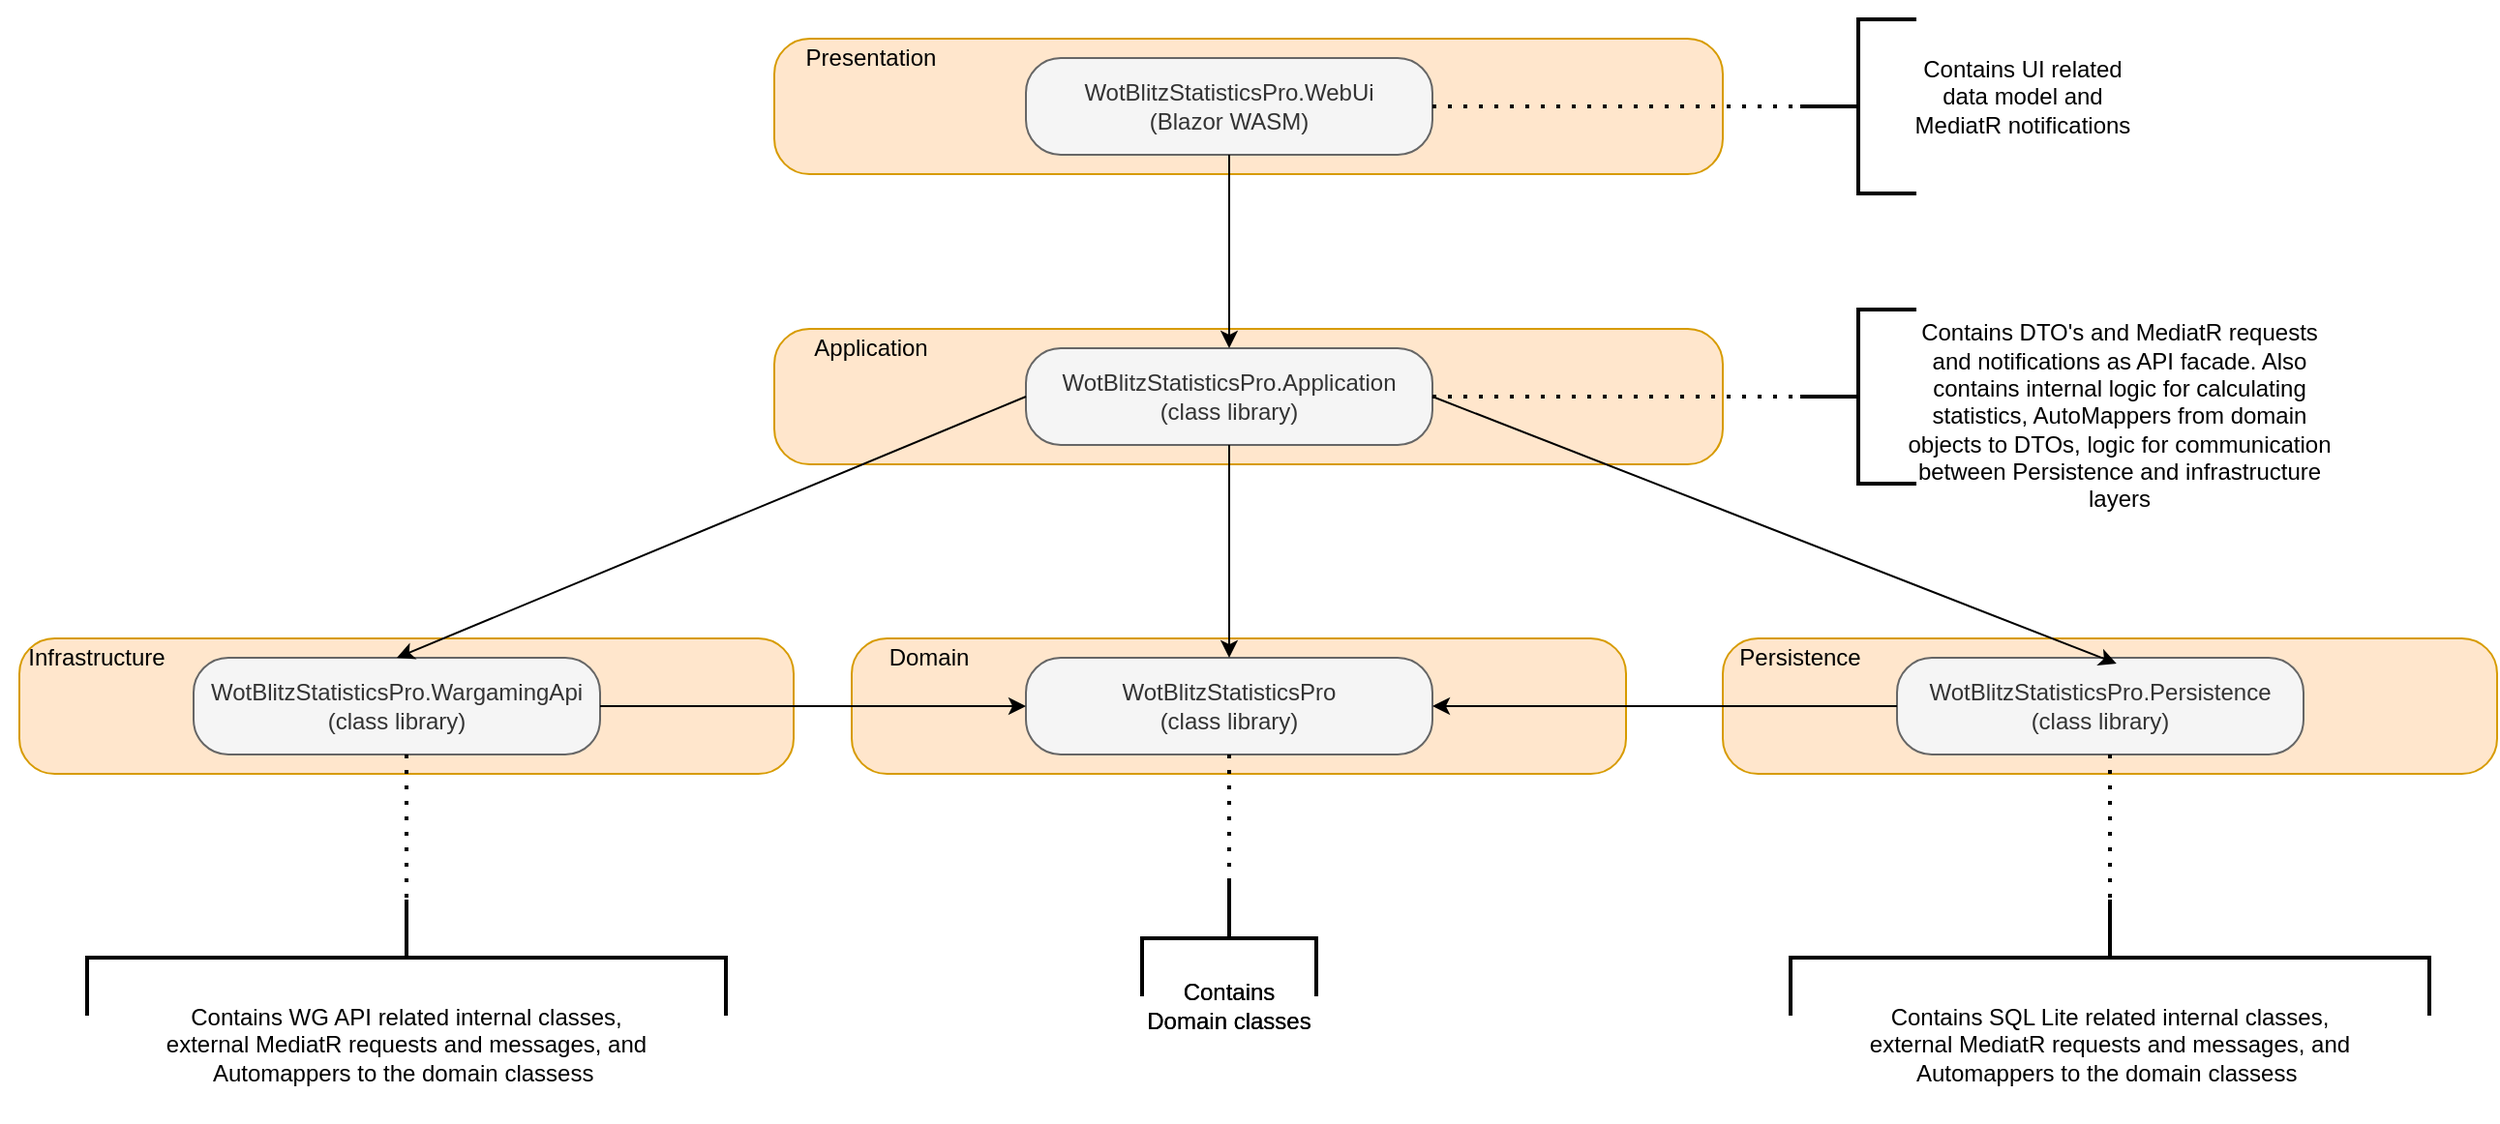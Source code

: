 <mxfile version="13.7.9" type="device"><diagram id="VAZO0qccB--j77d1lU18" name="Page-1"><mxGraphModel dx="2258" dy="810" grid="1" gridSize="10" guides="1" tooltips="1" connect="1" arrows="1" fold="1" page="1" pageScale="1" pageWidth="1169" pageHeight="827" math="0" shadow="0"><root><mxCell id="0"/><mxCell id="1" parent="0"/><mxCell id="L5obb66Y-benpJ1UXuw4-1" value="" style="rounded=1;whiteSpace=wrap;html=1;fillColor=#ffe6cc;strokeColor=#d79b00;arcSize=26;" vertex="1" parent="1"><mxGeometry x="240" y="80" width="490" height="70" as="geometry"/></mxCell><mxCell id="L5obb66Y-benpJ1UXuw4-2" value="Presentation" style="text;html=1;strokeColor=none;fillColor=none;align=center;verticalAlign=middle;whiteSpace=wrap;rounded=0;" vertex="1" parent="1"><mxGeometry x="240" y="80" width="100" height="20" as="geometry"/></mxCell><mxCell id="L5obb66Y-benpJ1UXuw4-3" value="WotBlitzStatisticsPro.WebUi &lt;br&gt;(Blazor WASM)" style="rounded=1;whiteSpace=wrap;html=1;arcSize=36;fillColor=#f5f5f5;strokeColor=#666666;fontColor=#333333;" vertex="1" parent="1"><mxGeometry x="370" y="90" width="210" height="50" as="geometry"/></mxCell><mxCell id="L5obb66Y-benpJ1UXuw4-4" value="" style="strokeWidth=2;html=1;shape=mxgraph.flowchart.annotation_2;align=left;labelPosition=right;pointerEvents=1;" vertex="1" parent="1"><mxGeometry x="770" y="70" width="60" height="90" as="geometry"/></mxCell><mxCell id="L5obb66Y-benpJ1UXuw4-5" value="" style="endArrow=none;dashed=1;html=1;dashPattern=1 3;strokeWidth=2;entryX=0;entryY=0.5;entryDx=0;entryDy=0;entryPerimeter=0;exitX=1;exitY=0.5;exitDx=0;exitDy=0;" edge="1" parent="1" source="L5obb66Y-benpJ1UXuw4-3" target="L5obb66Y-benpJ1UXuw4-4"><mxGeometry width="50" height="50" relative="1" as="geometry"><mxPoint x="540" y="330" as="sourcePoint"/><mxPoint x="590" y="280" as="targetPoint"/></mxGeometry></mxCell><mxCell id="L5obb66Y-benpJ1UXuw4-6" value="Contains UI related data model and MediatR notifications" style="text;html=1;strokeColor=none;fillColor=none;align=center;verticalAlign=middle;whiteSpace=wrap;rounded=0;" vertex="1" parent="1"><mxGeometry x="820" y="60" width="130" height="100" as="geometry"/></mxCell><mxCell id="L5obb66Y-benpJ1UXuw4-7" value="" style="rounded=1;whiteSpace=wrap;html=1;fillColor=#ffe6cc;strokeColor=#d79b00;arcSize=26;" vertex="1" parent="1"><mxGeometry x="240" y="230" width="490" height="70" as="geometry"/></mxCell><mxCell id="L5obb66Y-benpJ1UXuw4-8" value="Application" style="text;html=1;strokeColor=none;fillColor=none;align=center;verticalAlign=middle;whiteSpace=wrap;rounded=0;" vertex="1" parent="1"><mxGeometry x="240" y="230" width="100" height="20" as="geometry"/></mxCell><mxCell id="L5obb66Y-benpJ1UXuw4-9" value="WotBlitzStatisticsPro.Application&lt;br&gt;(class library)" style="rounded=1;whiteSpace=wrap;html=1;arcSize=36;fillColor=#f5f5f5;strokeColor=#666666;fontColor=#333333;" vertex="1" parent="1"><mxGeometry x="370" y="240" width="210" height="50" as="geometry"/></mxCell><mxCell id="L5obb66Y-benpJ1UXuw4-10" value="" style="strokeWidth=2;html=1;shape=mxgraph.flowchart.annotation_2;align=left;labelPosition=right;pointerEvents=1;" vertex="1" parent="1"><mxGeometry x="770" y="220" width="60" height="90" as="geometry"/></mxCell><mxCell id="L5obb66Y-benpJ1UXuw4-11" value="" style="endArrow=none;dashed=1;html=1;dashPattern=1 3;strokeWidth=2;entryX=0;entryY=0.5;entryDx=0;entryDy=0;entryPerimeter=0;exitX=1;exitY=0.5;exitDx=0;exitDy=0;" edge="1" parent="1" target="L5obb66Y-benpJ1UXuw4-10"><mxGeometry width="50" height="50" relative="1" as="geometry"><mxPoint x="580" y="265" as="sourcePoint"/><mxPoint x="590" y="430" as="targetPoint"/></mxGeometry></mxCell><mxCell id="L5obb66Y-benpJ1UXuw4-12" value="Contains DTO's and MediatR requests and notifications as API facade. Also contains internal logic for calculating statistics, AutoMappers from domain objects to DTOs, logic for communication between Persistence and infrastructure layers" style="text;html=1;strokeColor=none;fillColor=none;align=center;verticalAlign=middle;whiteSpace=wrap;rounded=0;" vertex="1" parent="1"><mxGeometry x="820" y="220" width="230" height="110" as="geometry"/></mxCell><mxCell id="L5obb66Y-benpJ1UXuw4-13" value="" style="endArrow=classic;html=1;" edge="1" parent="1" source="L5obb66Y-benpJ1UXuw4-3" target="L5obb66Y-benpJ1UXuw4-9"><mxGeometry width="50" height="50" relative="1" as="geometry"><mxPoint x="500" y="460" as="sourcePoint"/><mxPoint x="550" y="410" as="targetPoint"/></mxGeometry></mxCell><mxCell id="L5obb66Y-benpJ1UXuw4-14" value="" style="rounded=1;whiteSpace=wrap;html=1;fillColor=#ffe6cc;strokeColor=#d79b00;arcSize=26;" vertex="1" parent="1"><mxGeometry x="280" y="390" width="400" height="70" as="geometry"/></mxCell><mxCell id="L5obb66Y-benpJ1UXuw4-15" value="Domain" style="text;html=1;strokeColor=none;fillColor=none;align=center;verticalAlign=middle;whiteSpace=wrap;rounded=0;" vertex="1" parent="1"><mxGeometry x="270" y="390" width="100" height="20" as="geometry"/></mxCell><mxCell id="L5obb66Y-benpJ1UXuw4-16" value="WotBlitzStatisticsPro&lt;br&gt;(class library)" style="rounded=1;whiteSpace=wrap;html=1;arcSize=36;fillColor=#f5f5f5;strokeColor=#666666;fontColor=#333333;" vertex="1" parent="1"><mxGeometry x="370" y="400" width="210" height="50" as="geometry"/></mxCell><mxCell id="L5obb66Y-benpJ1UXuw4-17" value="" style="endArrow=classic;html=1;entryX=0.5;entryY=0;entryDx=0;entryDy=0;" edge="1" parent="1" source="L5obb66Y-benpJ1UXuw4-9" target="L5obb66Y-benpJ1UXuw4-16"><mxGeometry width="50" height="50" relative="1" as="geometry"><mxPoint x="474.5" y="300" as="sourcePoint"/><mxPoint x="475" y="410" as="targetPoint"/></mxGeometry></mxCell><mxCell id="L5obb66Y-benpJ1UXuw4-18" value="" style="strokeWidth=2;html=1;shape=mxgraph.flowchart.annotation_2;align=left;labelPosition=right;pointerEvents=1;rotation=90;" vertex="1" parent="1"><mxGeometry x="445" y="500" width="60" height="90" as="geometry"/></mxCell><mxCell id="L5obb66Y-benpJ1UXuw4-19" value="" style="endArrow=none;dashed=1;html=1;dashPattern=1 3;strokeWidth=2;entryX=0;entryY=0.5;entryDx=0;entryDy=0;entryPerimeter=0;exitX=0.5;exitY=1;exitDx=0;exitDy=0;" edge="1" parent="1" target="L5obb66Y-benpJ1UXuw4-18" source="L5obb66Y-benpJ1UXuw4-16"><mxGeometry width="50" height="50" relative="1" as="geometry"><mxPoint x="140" y="605" as="sourcePoint"/><mxPoint x="150" y="770" as="targetPoint"/></mxGeometry></mxCell><mxCell id="L5obb66Y-benpJ1UXuw4-20" value="Contains Domain classes" style="text;html=1;strokeColor=none;fillColor=none;align=center;verticalAlign=middle;whiteSpace=wrap;rounded=0;" vertex="1" parent="1"><mxGeometry x="430" y="540" width="90" height="80" as="geometry"/></mxCell><mxCell id="L5obb66Y-benpJ1UXuw4-21" value="" style="rounded=1;whiteSpace=wrap;html=1;fillColor=#ffe6cc;strokeColor=#d79b00;arcSize=26;" vertex="1" parent="1"><mxGeometry x="-150" y="390" width="400" height="70" as="geometry"/></mxCell><mxCell id="L5obb66Y-benpJ1UXuw4-22" value="Infrastructure" style="text;html=1;strokeColor=none;fillColor=none;align=center;verticalAlign=middle;whiteSpace=wrap;rounded=0;" vertex="1" parent="1"><mxGeometry x="-160" y="390" width="100" height="20" as="geometry"/></mxCell><mxCell id="L5obb66Y-benpJ1UXuw4-23" value="WotBlitzStatisticsPro.WargamingApi&lt;br&gt;(class library)" style="rounded=1;whiteSpace=wrap;html=1;arcSize=36;fillColor=#f5f5f5;strokeColor=#666666;fontColor=#333333;" vertex="1" parent="1"><mxGeometry x="-60" y="400" width="210" height="50" as="geometry"/></mxCell><mxCell id="L5obb66Y-benpJ1UXuw4-24" value="Contains Domain classes" style="text;html=1;strokeColor=none;fillColor=none;align=center;verticalAlign=middle;whiteSpace=wrap;rounded=0;" vertex="1" parent="1"><mxGeometry x="430" y="540" width="90" height="80" as="geometry"/></mxCell><mxCell id="L5obb66Y-benpJ1UXuw4-25" value="" style="strokeWidth=2;html=1;shape=mxgraph.flowchart.annotation_2;align=left;labelPosition=right;pointerEvents=1;rotation=90;" vertex="1" parent="1"><mxGeometry x="445" y="500" width="60" height="90" as="geometry"/></mxCell><mxCell id="L5obb66Y-benpJ1UXuw4-26" value="" style="endArrow=none;dashed=1;html=1;dashPattern=1 3;strokeWidth=2;entryX=0;entryY=0.5;entryDx=0;entryDy=0;entryPerimeter=0;" edge="1" parent="1"><mxGeometry width="50" height="50" relative="1" as="geometry"><mxPoint x="50" y="450" as="sourcePoint"/><mxPoint x="50" y="525" as="targetPoint"/></mxGeometry></mxCell><mxCell id="L5obb66Y-benpJ1UXuw4-27" value="Contains WG API related internal classes, external MediatR requests and messages, and Automappers to the domain classess&amp;nbsp;" style="text;html=1;strokeColor=none;fillColor=none;align=center;verticalAlign=middle;whiteSpace=wrap;rounded=0;" vertex="1" parent="1"><mxGeometry x="-80" y="560" width="260" height="80" as="geometry"/></mxCell><mxCell id="L5obb66Y-benpJ1UXuw4-28" value="" style="strokeWidth=2;html=1;shape=mxgraph.flowchart.annotation_2;align=left;labelPosition=right;pointerEvents=1;rotation=90;" vertex="1" parent="1"><mxGeometry x="20" y="390" width="60" height="330" as="geometry"/></mxCell><mxCell id="L5obb66Y-benpJ1UXuw4-29" value="" style="rounded=1;whiteSpace=wrap;html=1;fillColor=#ffe6cc;strokeColor=#d79b00;arcSize=26;" vertex="1" parent="1"><mxGeometry x="730" y="390" width="400" height="70" as="geometry"/></mxCell><mxCell id="L5obb66Y-benpJ1UXuw4-30" value="Persistence" style="text;html=1;strokeColor=none;fillColor=none;align=center;verticalAlign=middle;whiteSpace=wrap;rounded=0;" vertex="1" parent="1"><mxGeometry x="720" y="390" width="100" height="20" as="geometry"/></mxCell><mxCell id="L5obb66Y-benpJ1UXuw4-31" value="WotBlitzStatisticsPro.Persistence&lt;br&gt;(class library)" style="rounded=1;whiteSpace=wrap;html=1;arcSize=36;fillColor=#f5f5f5;strokeColor=#666666;fontColor=#333333;" vertex="1" parent="1"><mxGeometry x="820" y="400" width="210" height="50" as="geometry"/></mxCell><mxCell id="L5obb66Y-benpJ1UXuw4-32" value="" style="endArrow=none;dashed=1;html=1;dashPattern=1 3;strokeWidth=2;entryX=0;entryY=0.5;entryDx=0;entryDy=0;entryPerimeter=0;" edge="1" parent="1"><mxGeometry width="50" height="50" relative="1" as="geometry"><mxPoint x="930" y="450" as="sourcePoint"/><mxPoint x="930" y="525" as="targetPoint"/></mxGeometry></mxCell><mxCell id="L5obb66Y-benpJ1UXuw4-33" value="Contains SQL Lite related internal classes, external MediatR requests and messages, and Automappers to the domain classess&amp;nbsp;" style="text;html=1;strokeColor=none;fillColor=none;align=center;verticalAlign=middle;whiteSpace=wrap;rounded=0;" vertex="1" parent="1"><mxGeometry x="800" y="560" width="260" height="80" as="geometry"/></mxCell><mxCell id="L5obb66Y-benpJ1UXuw4-34" value="" style="strokeWidth=2;html=1;shape=mxgraph.flowchart.annotation_2;align=left;labelPosition=right;pointerEvents=1;rotation=90;" vertex="1" parent="1"><mxGeometry x="900" y="390" width="60" height="330" as="geometry"/></mxCell><mxCell id="L5obb66Y-benpJ1UXuw4-35" value="" style="endArrow=classic;html=1;entryX=0.5;entryY=0;entryDx=0;entryDy=0;exitX=0;exitY=0.5;exitDx=0;exitDy=0;" edge="1" parent="1" source="L5obb66Y-benpJ1UXuw4-9" target="L5obb66Y-benpJ1UXuw4-23"><mxGeometry width="50" height="50" relative="1" as="geometry"><mxPoint x="485" y="300" as="sourcePoint"/><mxPoint x="485" y="410" as="targetPoint"/></mxGeometry></mxCell><mxCell id="L5obb66Y-benpJ1UXuw4-37" value="" style="endArrow=classic;html=1;entryX=0.54;entryY=0.06;entryDx=0;entryDy=0;exitX=1;exitY=0.5;exitDx=0;exitDy=0;entryPerimeter=0;" edge="1" parent="1" source="L5obb66Y-benpJ1UXuw4-9" target="L5obb66Y-benpJ1UXuw4-31"><mxGeometry width="50" height="50" relative="1" as="geometry"><mxPoint x="495" y="310" as="sourcePoint"/><mxPoint x="495" y="420" as="targetPoint"/></mxGeometry></mxCell><mxCell id="L5obb66Y-benpJ1UXuw4-38" value="" style="endArrow=classic;html=1;exitX=0;exitY=0.5;exitDx=0;exitDy=0;" edge="1" parent="1" source="L5obb66Y-benpJ1UXuw4-31"><mxGeometry width="50" height="50" relative="1" as="geometry"><mxPoint x="505" y="320" as="sourcePoint"/><mxPoint x="580" y="425" as="targetPoint"/></mxGeometry></mxCell><mxCell id="L5obb66Y-benpJ1UXuw4-39" value="" style="endArrow=classic;html=1;entryX=0;entryY=0.5;entryDx=0;entryDy=0;exitX=1;exitY=0.5;exitDx=0;exitDy=0;" edge="1" parent="1" source="L5obb66Y-benpJ1UXuw4-23" target="L5obb66Y-benpJ1UXuw4-16"><mxGeometry width="50" height="50" relative="1" as="geometry"><mxPoint x="515" y="330" as="sourcePoint"/><mxPoint x="515" y="440" as="targetPoint"/></mxGeometry></mxCell></root></mxGraphModel></diagram></mxfile>